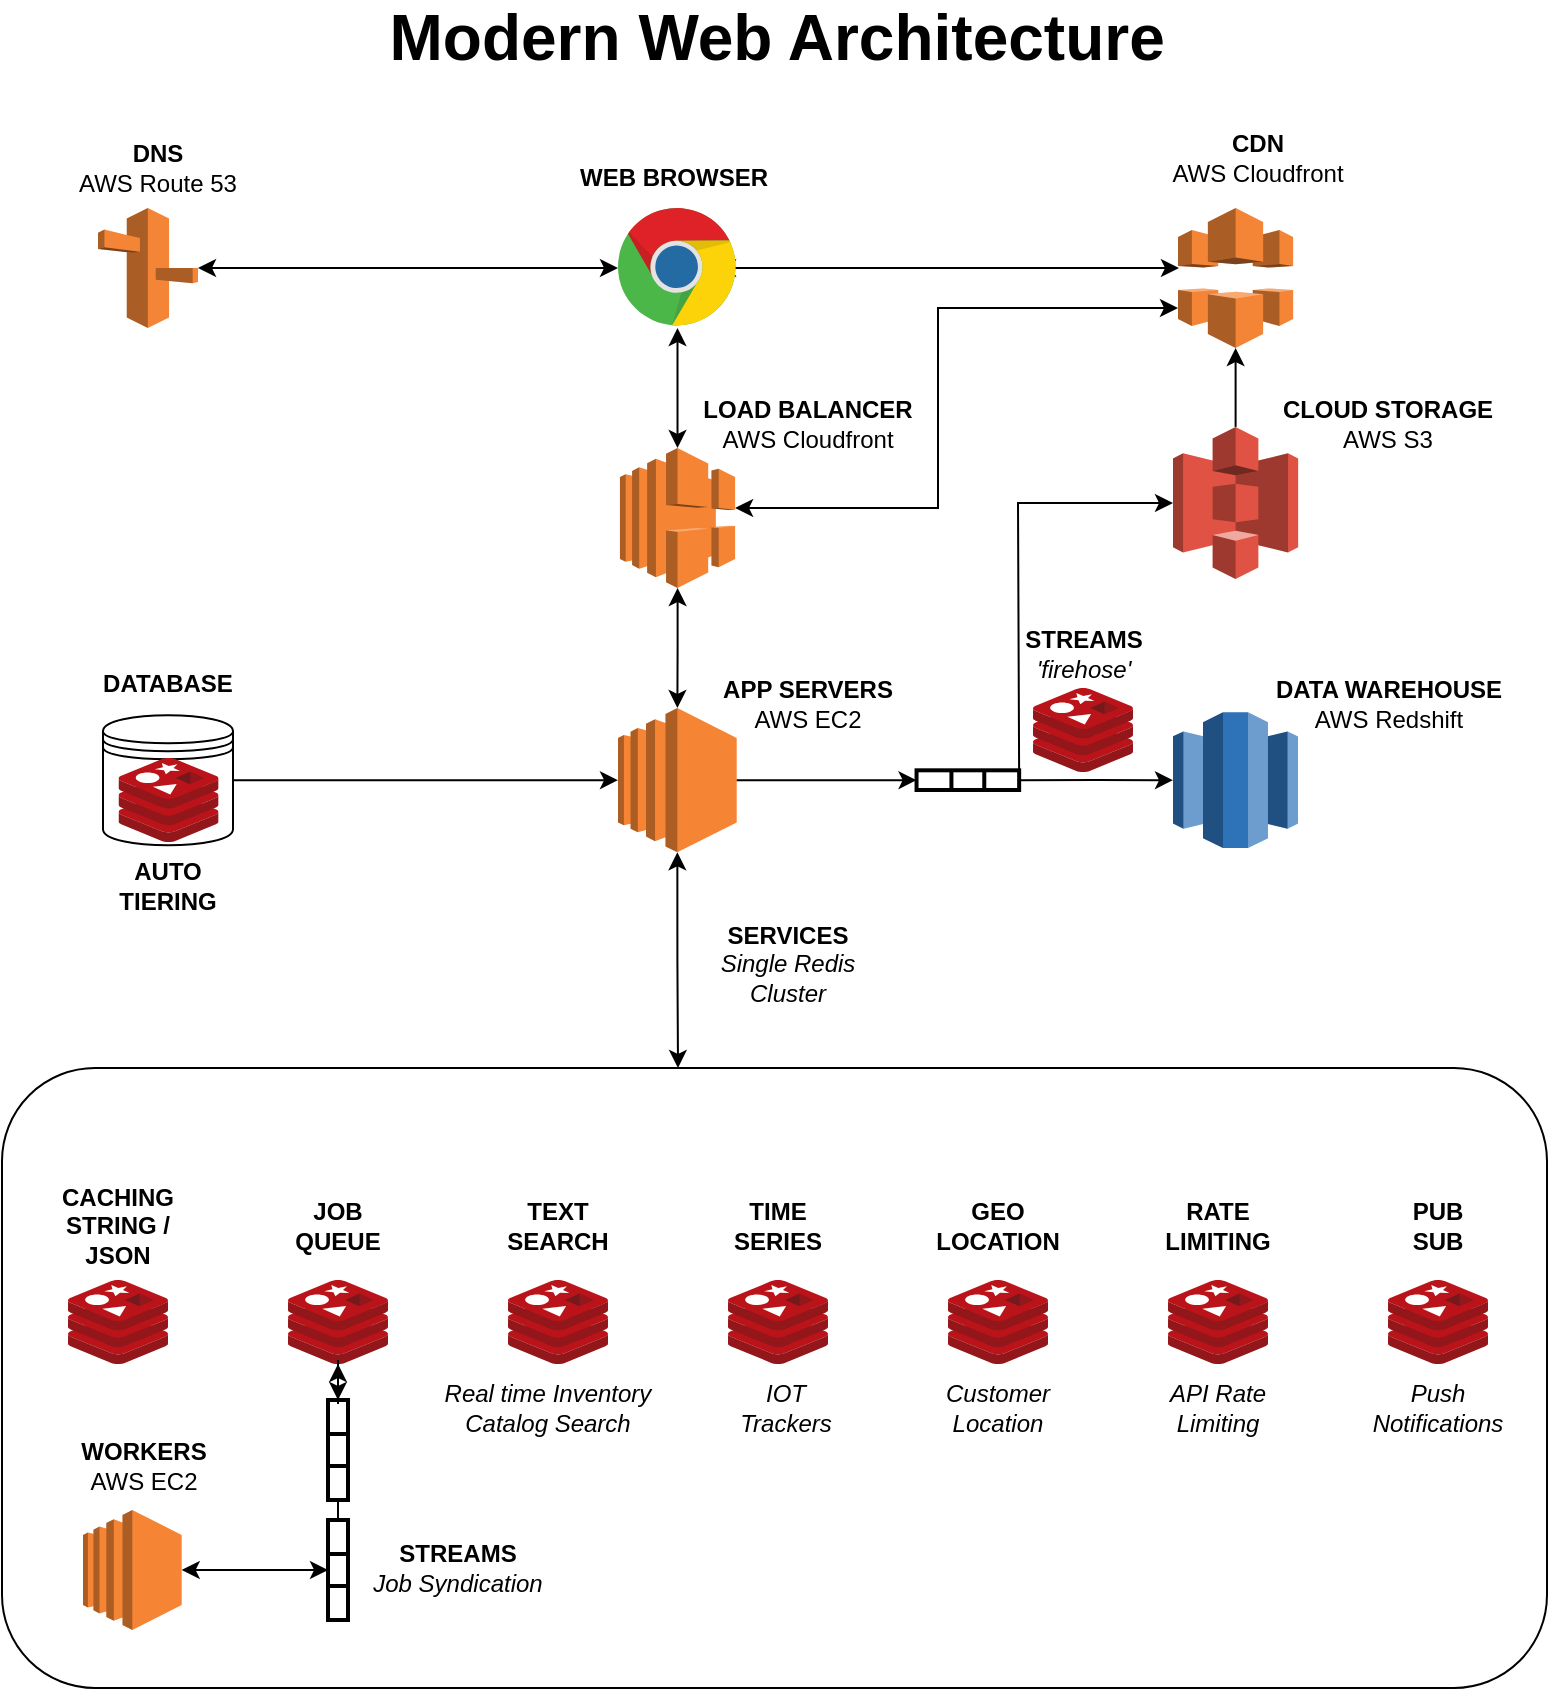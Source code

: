 <mxfile version="22.1.16" type="github">
  <diagram name="Page-1" id="AaMWgPsMxkMeqbZModzo">
    <mxGraphModel dx="977" dy="619" grid="1" gridSize="10" guides="1" tooltips="1" connect="1" arrows="1" fold="1" page="1" pageScale="1" pageWidth="827" pageHeight="1169" math="0" shadow="0">
      <root>
        <mxCell id="0" />
        <mxCell id="1" parent="0" />
        <mxCell id="kEYijuz1bv-vJgQnE_e6-61" value="" style="rounded=1;whiteSpace=wrap;html=1;" vertex="1" parent="1">
          <mxGeometry x="22" y="550" width="772.5" height="310" as="geometry" />
        </mxCell>
        <mxCell id="kEYijuz1bv-vJgQnE_e6-85" value="Modern Web Architecture&amp;nbsp;" style="text;strokeColor=none;align=center;fillColor=none;html=1;verticalAlign=middle;whiteSpace=wrap;rounded=0;fontStyle=1;fontSize=32;" vertex="1" parent="1">
          <mxGeometry x="209" y="20" width="410" height="30" as="geometry" />
        </mxCell>
        <mxCell id="kEYijuz1bv-vJgQnE_e6-14" value="" style="shape=datastore;whiteSpace=wrap;html=1;" vertex="1" parent="1">
          <mxGeometry x="72.5" y="373.58" width="65" height="65" as="geometry" />
        </mxCell>
        <mxCell id="kEYijuz1bv-vJgQnE_e6-1" value="" style="outlineConnect=0;dashed=0;verticalLabelPosition=bottom;verticalAlign=top;align=center;html=1;shape=mxgraph.aws3.route_53;fillColor=#F58536;gradientColor=none;" vertex="1" parent="1">
          <mxGeometry x="70" y="120" width="50" height="60" as="geometry" />
        </mxCell>
        <mxCell id="kEYijuz1bv-vJgQnE_e6-2" value="&lt;b&gt;DNS&lt;/b&gt;&lt;br&gt;AWS Route 53" style="text;strokeColor=none;align=center;fillColor=none;html=1;verticalAlign=middle;whiteSpace=wrap;rounded=0;" vertex="1" parent="1">
          <mxGeometry x="40" y="70" width="120" height="60" as="geometry" />
        </mxCell>
        <mxCell id="kEYijuz1bv-vJgQnE_e6-48" style="edgeStyle=orthogonalEdgeStyle;rounded=0;orthogonalLoop=1;jettySize=auto;html=1;startArrow=classic;startFill=1;" edge="1" parent="1">
          <mxGeometry relative="1" as="geometry">
            <mxPoint x="610.48" y="150" as="targetPoint" />
            <mxPoint x="380.0" y="150.0" as="sourcePoint" />
          </mxGeometry>
        </mxCell>
        <mxCell id="kEYijuz1bv-vJgQnE_e6-6" value="" style="dashed=0;outlineConnect=0;html=1;align=center;labelPosition=center;verticalLabelPosition=bottom;verticalAlign=top;shape=mxgraph.weblogos.chrome" vertex="1" parent="1">
          <mxGeometry x="330" y="120" width="59.52" height="60" as="geometry" />
        </mxCell>
        <mxCell id="kEYijuz1bv-vJgQnE_e6-43" style="edgeStyle=orthogonalEdgeStyle;rounded=0;orthogonalLoop=1;jettySize=auto;html=1;startArrow=classic;startFill=1;" edge="1" parent="1" source="kEYijuz1bv-vJgQnE_e6-1" target="kEYijuz1bv-vJgQnE_e6-6">
          <mxGeometry relative="1" as="geometry" />
        </mxCell>
        <mxCell id="kEYijuz1bv-vJgQnE_e6-7" value="&lt;b&gt;WEB BROWSER&lt;br&gt;&lt;/b&gt;" style="text;strokeColor=none;align=center;fillColor=none;html=1;verticalAlign=middle;whiteSpace=wrap;rounded=0;" vertex="1" parent="1">
          <mxGeometry x="300" y="90" width="116.2" height="30" as="geometry" />
        </mxCell>
        <mxCell id="kEYijuz1bv-vJgQnE_e6-8" value="" style="outlineConnect=0;dashed=0;verticalLabelPosition=bottom;verticalAlign=top;align=center;html=1;shape=mxgraph.aws3.cloudfront;fillColor=#F58536;gradientColor=none;" vertex="1" parent="1">
          <mxGeometry x="610" y="120" width="57.58" height="70" as="geometry" />
        </mxCell>
        <mxCell id="kEYijuz1bv-vJgQnE_e6-9" value="&lt;b&gt;CDN&lt;/b&gt;&lt;br&gt;AWS Cloudfront" style="text;strokeColor=none;align=center;fillColor=none;html=1;verticalAlign=middle;whiteSpace=wrap;rounded=0;" vertex="1" parent="1">
          <mxGeometry x="600" y="70" width="100" height="50" as="geometry" />
        </mxCell>
        <mxCell id="kEYijuz1bv-vJgQnE_e6-47" style="edgeStyle=orthogonalEdgeStyle;rounded=0;orthogonalLoop=1;jettySize=auto;html=1;startArrow=classic;startFill=1;" edge="1" parent="1" source="kEYijuz1bv-vJgQnE_e6-10" target="kEYijuz1bv-vJgQnE_e6-8">
          <mxGeometry relative="1" as="geometry">
            <mxPoint x="500" y="190" as="targetPoint" />
            <Array as="points">
              <mxPoint x="490" y="270" />
              <mxPoint x="490" y="170" />
            </Array>
          </mxGeometry>
        </mxCell>
        <mxCell id="kEYijuz1bv-vJgQnE_e6-10" value="" style="outlineConnect=0;dashed=0;verticalLabelPosition=bottom;verticalAlign=top;align=center;html=1;shape=mxgraph.aws3.elastic_load_balancing;fillColor=#F58534;gradientColor=none;" vertex="1" parent="1">
          <mxGeometry x="330.97" y="240" width="57.58" height="70" as="geometry" />
        </mxCell>
        <mxCell id="kEYijuz1bv-vJgQnE_e6-11" value="&lt;b&gt;LOAD BALANCER&lt;/b&gt;&lt;br&gt;AWS Cloudfront" style="text;strokeColor=none;align=center;fillColor=none;html=1;verticalAlign=middle;whiteSpace=wrap;rounded=0;" vertex="1" parent="1">
          <mxGeometry x="370" y="200" width="110" height="55" as="geometry" />
        </mxCell>
        <mxCell id="kEYijuz1bv-vJgQnE_e6-70" style="edgeStyle=orthogonalEdgeStyle;rounded=0;orthogonalLoop=1;jettySize=auto;html=1;exitX=0.5;exitY=1;exitDx=0;exitDy=0;exitPerimeter=0;startArrow=classic;startFill=1;" edge="1" parent="1" source="kEYijuz1bv-vJgQnE_e6-12">
          <mxGeometry relative="1" as="geometry">
            <mxPoint x="360" y="550" as="targetPoint" />
          </mxGeometry>
        </mxCell>
        <mxCell id="kEYijuz1bv-vJgQnE_e6-12" value="" style="outlineConnect=0;dashed=0;verticalLabelPosition=bottom;verticalAlign=top;align=center;html=1;shape=mxgraph.aws3.ec2;fillColor=#F58534;gradientColor=none;" vertex="1" parent="1">
          <mxGeometry x="330" y="370" width="59.35" height="72.16" as="geometry" />
        </mxCell>
        <mxCell id="kEYijuz1bv-vJgQnE_e6-46" style="edgeStyle=orthogonalEdgeStyle;rounded=0;orthogonalLoop=1;jettySize=auto;html=1;startArrow=classic;startFill=1;" edge="1" parent="1" source="kEYijuz1bv-vJgQnE_e6-10" target="kEYijuz1bv-vJgQnE_e6-12">
          <mxGeometry relative="1" as="geometry" />
        </mxCell>
        <mxCell id="kEYijuz1bv-vJgQnE_e6-13" value="&lt;b&gt;APP SERVERS&lt;/b&gt;&lt;br&gt;AWS EC2" style="text;strokeColor=none;align=center;fillColor=none;html=1;verticalAlign=middle;whiteSpace=wrap;rounded=0;" vertex="1" parent="1">
          <mxGeometry x="370" y="340" width="110" height="55" as="geometry" />
        </mxCell>
        <mxCell id="kEYijuz1bv-vJgQnE_e6-72" style="edgeStyle=orthogonalEdgeStyle;rounded=0;orthogonalLoop=1;jettySize=auto;html=1;exitX=1;exitY=0.5;exitDx=0;exitDy=0;" edge="1" parent="1" source="kEYijuz1bv-vJgQnE_e6-14" target="kEYijuz1bv-vJgQnE_e6-12">
          <mxGeometry relative="1" as="geometry" />
        </mxCell>
        <mxCell id="kEYijuz1bv-vJgQnE_e6-15" value="&lt;b&gt;DATABASE&lt;/b&gt;" style="text;strokeColor=none;align=center;fillColor=none;html=1;verticalAlign=middle;whiteSpace=wrap;rounded=0;" vertex="1" parent="1">
          <mxGeometry x="50.27" y="330" width="110" height="55" as="geometry" />
        </mxCell>
        <mxCell id="kEYijuz1bv-vJgQnE_e6-16" value="" style="outlineConnect=0;dashed=0;verticalLabelPosition=bottom;verticalAlign=top;align=center;html=1;shape=mxgraph.aws3.s3;fillColor=#E05243;gradientColor=none;" vertex="1" parent="1">
          <mxGeometry x="607.5" y="229.45" width="62.58" height="76.09" as="geometry" />
        </mxCell>
        <mxCell id="kEYijuz1bv-vJgQnE_e6-51" value="" style="edgeStyle=orthogonalEdgeStyle;rounded=0;orthogonalLoop=1;jettySize=auto;html=1;startArrow=classic;startFill=1;endArrow=none;endFill=0;" edge="1" parent="1" source="kEYijuz1bv-vJgQnE_e6-8" target="kEYijuz1bv-vJgQnE_e6-16">
          <mxGeometry relative="1" as="geometry" />
        </mxCell>
        <mxCell id="kEYijuz1bv-vJgQnE_e6-17" value="&lt;b&gt;CLOUD STORAGE&lt;/b&gt;&lt;br&gt;AWS S3" style="text;strokeColor=none;align=center;fillColor=none;html=1;verticalAlign=middle;whiteSpace=wrap;rounded=0;" vertex="1" parent="1">
          <mxGeometry x="660" y="200" width="110" height="55" as="geometry" />
        </mxCell>
        <mxCell id="kEYijuz1bv-vJgQnE_e6-19" value="" style="outlineConnect=0;dashed=0;verticalLabelPosition=bottom;verticalAlign=top;align=center;html=1;shape=mxgraph.aws3.redshift;fillColor=#2E73B8;gradientColor=none;" vertex="1" parent="1">
          <mxGeometry x="607.5" y="372.16" width="62.5" height="67.84" as="geometry" />
        </mxCell>
        <mxCell id="kEYijuz1bv-vJgQnE_e6-20" value="&lt;b&gt;DATA WAREHOUSE&lt;/b&gt;&lt;br&gt;AWS Redshift" style="text;strokeColor=none;align=center;fillColor=none;html=1;verticalAlign=middle;whiteSpace=wrap;rounded=0;" vertex="1" parent="1">
          <mxGeometry x="652.5" y="340" width="125" height="55" as="geometry" />
        </mxCell>
        <mxCell id="kEYijuz1bv-vJgQnE_e6-21" value="" style="image;sketch=0;aspect=fixed;html=1;points=[];align=center;fontSize=12;image=img/lib/mscae/Cache_Redis_Product.svg;" vertex="1" parent="1">
          <mxGeometry x="55" y="656" width="50" height="42" as="geometry" />
        </mxCell>
        <mxCell id="kEYijuz1bv-vJgQnE_e6-22" value="" style="image;sketch=0;aspect=fixed;html=1;points=[];align=center;fontSize=12;image=img/lib/mscae/Cache_Redis_Product.svg;" vertex="1" parent="1">
          <mxGeometry x="165" y="656" width="50" height="42" as="geometry" />
        </mxCell>
        <mxCell id="kEYijuz1bv-vJgQnE_e6-23" value="" style="image;sketch=0;aspect=fixed;html=1;points=[];align=center;fontSize=12;image=img/lib/mscae/Cache_Redis_Product.svg;" vertex="1" parent="1">
          <mxGeometry x="275" y="656" width="50" height="42" as="geometry" />
        </mxCell>
        <mxCell id="kEYijuz1bv-vJgQnE_e6-24" value="" style="image;sketch=0;aspect=fixed;html=1;points=[];align=center;fontSize=12;image=img/lib/mscae/Cache_Redis_Product.svg;" vertex="1" parent="1">
          <mxGeometry x="385" y="656" width="50" height="42" as="geometry" />
        </mxCell>
        <mxCell id="kEYijuz1bv-vJgQnE_e6-25" value="" style="image;sketch=0;aspect=fixed;html=1;points=[];align=center;fontSize=12;image=img/lib/mscae/Cache_Redis_Product.svg;" vertex="1" parent="1">
          <mxGeometry x="495" y="656" width="50" height="42" as="geometry" />
        </mxCell>
        <mxCell id="kEYijuz1bv-vJgQnE_e6-26" value="&lt;b&gt;CACHING&lt;br&gt;STRING / JSON&lt;br&gt;&lt;/b&gt;" style="text;strokeColor=none;align=center;fillColor=none;html=1;verticalAlign=middle;whiteSpace=wrap;rounded=0;" vertex="1" parent="1">
          <mxGeometry x="50" y="601" width="60" height="55" as="geometry" />
        </mxCell>
        <mxCell id="kEYijuz1bv-vJgQnE_e6-27" value="&lt;b&gt;JOB &lt;br&gt;QUEUE&lt;/b&gt;" style="text;strokeColor=none;align=center;fillColor=none;html=1;verticalAlign=middle;whiteSpace=wrap;rounded=0;" vertex="1" parent="1">
          <mxGeometry x="160" y="615" width="60" height="27" as="geometry" />
        </mxCell>
        <mxCell id="kEYijuz1bv-vJgQnE_e6-84" style="edgeStyle=orthogonalEdgeStyle;rounded=0;orthogonalLoop=1;jettySize=auto;html=1;exitX=0.5;exitY=1;exitDx=0;exitDy=0;entryX=0.5;entryY=0;entryDx=0;entryDy=0;endArrow=none;endFill=0;" edge="1" parent="1" source="kEYijuz1bv-vJgQnE_e6-28" target="kEYijuz1bv-vJgQnE_e6-29">
          <mxGeometry relative="1" as="geometry" />
        </mxCell>
        <mxCell id="kEYijuz1bv-vJgQnE_e6-28" value="" style="strokeWidth=2;html=1;shape=mxgraph.lean_mapping.buffer_or_safety_stock;" vertex="1" parent="1">
          <mxGeometry x="185" y="716" width="10" height="50" as="geometry" />
        </mxCell>
        <mxCell id="kEYijuz1bv-vJgQnE_e6-79" style="edgeStyle=orthogonalEdgeStyle;rounded=0;orthogonalLoop=1;jettySize=auto;html=1;entryX=0.5;entryY=0;entryDx=0;entryDy=0;startArrow=classic;startFill=1;" edge="1" parent="1" source="kEYijuz1bv-vJgQnE_e6-22" target="kEYijuz1bv-vJgQnE_e6-28">
          <mxGeometry relative="1" as="geometry" />
        </mxCell>
        <mxCell id="kEYijuz1bv-vJgQnE_e6-29" value="" style="strokeWidth=2;html=1;shape=mxgraph.lean_mapping.buffer_or_safety_stock;" vertex="1" parent="1">
          <mxGeometry x="185" y="776" width="10" height="50" as="geometry" />
        </mxCell>
        <mxCell id="kEYijuz1bv-vJgQnE_e6-74" style="edgeStyle=orthogonalEdgeStyle;rounded=0;orthogonalLoop=1;jettySize=auto;html=1;entryX=0;entryY=0.5;entryDx=0;entryDy=0;startArrow=classic;startFill=1;" edge="1" parent="1" source="kEYijuz1bv-vJgQnE_e6-30" target="kEYijuz1bv-vJgQnE_e6-29">
          <mxGeometry relative="1" as="geometry" />
        </mxCell>
        <mxCell id="kEYijuz1bv-vJgQnE_e6-30" value="" style="outlineConnect=0;dashed=0;verticalLabelPosition=bottom;verticalAlign=top;align=center;html=1;shape=mxgraph.aws3.ec2;fillColor=#F58534;gradientColor=none;" vertex="1" parent="1">
          <mxGeometry x="62.5" y="771" width="49.35" height="60" as="geometry" />
        </mxCell>
        <mxCell id="kEYijuz1bv-vJgQnE_e6-31" value="&lt;b&gt;WORKERS&lt;/b&gt;&lt;br&gt;AWS EC2" style="text;strokeColor=none;align=center;fillColor=none;html=1;verticalAlign=middle;whiteSpace=wrap;rounded=0;" vertex="1" parent="1">
          <mxGeometry x="37.5" y="721" width="110" height="55" as="geometry" />
        </mxCell>
        <mxCell id="kEYijuz1bv-vJgQnE_e6-32" value="&lt;b&gt;TEXT&lt;br&gt;SEARCH&lt;/b&gt;" style="text;strokeColor=none;align=center;fillColor=none;html=1;verticalAlign=middle;whiteSpace=wrap;rounded=0;" vertex="1" parent="1">
          <mxGeometry x="270" y="615" width="60" height="27" as="geometry" />
        </mxCell>
        <mxCell id="kEYijuz1bv-vJgQnE_e6-33" value="&lt;b&gt;TIME&lt;br&gt;SERIES&lt;/b&gt;" style="text;strokeColor=none;align=center;fillColor=none;html=1;verticalAlign=middle;whiteSpace=wrap;rounded=0;" vertex="1" parent="1">
          <mxGeometry x="380" y="615" width="60" height="27" as="geometry" />
        </mxCell>
        <mxCell id="kEYijuz1bv-vJgQnE_e6-34" value="&lt;b&gt;GEO&lt;br&gt;LOCATION&lt;br&gt;&lt;/b&gt;" style="text;strokeColor=none;align=center;fillColor=none;html=1;verticalAlign=middle;whiteSpace=wrap;rounded=0;" vertex="1" parent="1">
          <mxGeometry x="490" y="615" width="60" height="27" as="geometry" />
        </mxCell>
        <mxCell id="kEYijuz1bv-vJgQnE_e6-35" value="&lt;b&gt;RATE&lt;br&gt;LIMITING&lt;br&gt;&lt;/b&gt;" style="text;strokeColor=none;align=center;fillColor=none;html=1;verticalAlign=middle;whiteSpace=wrap;rounded=0;" vertex="1" parent="1">
          <mxGeometry x="600" y="615" width="60" height="27" as="geometry" />
        </mxCell>
        <mxCell id="kEYijuz1bv-vJgQnE_e6-36" value="" style="image;sketch=0;aspect=fixed;html=1;points=[];align=center;fontSize=12;image=img/lib/mscae/Cache_Redis_Product.svg;" vertex="1" parent="1">
          <mxGeometry x="605" y="656" width="50" height="42" as="geometry" />
        </mxCell>
        <mxCell id="kEYijuz1bv-vJgQnE_e6-37" value="&lt;b&gt;PUB&lt;br&gt;SUB&lt;br&gt;&lt;/b&gt;" style="text;strokeColor=none;align=center;fillColor=none;html=1;verticalAlign=middle;whiteSpace=wrap;rounded=0;" vertex="1" parent="1">
          <mxGeometry x="710" y="615" width="60" height="27" as="geometry" />
        </mxCell>
        <mxCell id="kEYijuz1bv-vJgQnE_e6-38" value="" style="image;sketch=0;aspect=fixed;html=1;points=[];align=center;fontSize=12;image=img/lib/mscae/Cache_Redis_Product.svg;" vertex="1" parent="1">
          <mxGeometry x="715" y="656" width="50" height="42" as="geometry" />
        </mxCell>
        <mxCell id="kEYijuz1bv-vJgQnE_e6-39" value="" style="image;sketch=0;aspect=fixed;html=1;points=[];align=center;fontSize=12;image=img/lib/mscae/Cache_Redis_Product.svg;" vertex="1" parent="1">
          <mxGeometry x="80.27" y="395" width="50" height="42" as="geometry" />
        </mxCell>
        <mxCell id="kEYijuz1bv-vJgQnE_e6-40" value="&lt;b&gt;AUTO TIERING&lt;br&gt;&lt;/b&gt;" style="text;strokeColor=none;align=center;fillColor=none;html=1;verticalAlign=middle;whiteSpace=wrap;rounded=0;" vertex="1" parent="1">
          <mxGeometry x="75.27" y="431.73" width="60" height="55" as="geometry" />
        </mxCell>
        <mxCell id="kEYijuz1bv-vJgQnE_e6-55" value="" style="edgeStyle=orthogonalEdgeStyle;rounded=0;orthogonalLoop=1;jettySize=auto;html=1;" edge="1" parent="1" source="kEYijuz1bv-vJgQnE_e6-42" target="kEYijuz1bv-vJgQnE_e6-19">
          <mxGeometry relative="1" as="geometry" />
        </mxCell>
        <mxCell id="kEYijuz1bv-vJgQnE_e6-42" value="" style="strokeWidth=2;html=1;shape=mxgraph.lean_mapping.buffer_or_safety_stock;rotation=90;" vertex="1" parent="1">
          <mxGeometry x="500" y="380.43" width="9.85" height="51.3" as="geometry" />
        </mxCell>
        <mxCell id="kEYijuz1bv-vJgQnE_e6-45" style="edgeStyle=orthogonalEdgeStyle;rounded=0;orthogonalLoop=1;jettySize=auto;html=1;entryX=0.5;entryY=0;entryDx=0;entryDy=0;entryPerimeter=0;startArrow=classic;startFill=1;" edge="1" parent="1" source="kEYijuz1bv-vJgQnE_e6-6" target="kEYijuz1bv-vJgQnE_e6-10">
          <mxGeometry relative="1" as="geometry" />
        </mxCell>
        <mxCell id="kEYijuz1bv-vJgQnE_e6-54" value="" style="edgeStyle=orthogonalEdgeStyle;rounded=0;orthogonalLoop=1;jettySize=auto;html=1;" edge="1" parent="1" source="kEYijuz1bv-vJgQnE_e6-12" target="kEYijuz1bv-vJgQnE_e6-42">
          <mxGeometry relative="1" as="geometry" />
        </mxCell>
        <mxCell id="kEYijuz1bv-vJgQnE_e6-57" style="edgeStyle=orthogonalEdgeStyle;rounded=0;orthogonalLoop=1;jettySize=auto;html=1;entryX=0;entryY=0.5;entryDx=0;entryDy=0;entryPerimeter=0;" edge="1" parent="1" source="kEYijuz1bv-vJgQnE_e6-42" target="kEYijuz1bv-vJgQnE_e6-16">
          <mxGeometry relative="1" as="geometry">
            <Array as="points">
              <mxPoint x="530" y="406" />
              <mxPoint x="530" y="268" />
            </Array>
          </mxGeometry>
        </mxCell>
        <mxCell id="kEYijuz1bv-vJgQnE_e6-59" value="&lt;b&gt;STREAMS&lt;/b&gt;&lt;br&gt;&lt;i&gt;&#39;firehose&#39;&lt;/i&gt;" style="text;strokeColor=none;align=center;fillColor=none;html=1;verticalAlign=middle;whiteSpace=wrap;rounded=0;" vertex="1" parent="1">
          <mxGeometry x="507.5" y="315" width="110" height="55" as="geometry" />
        </mxCell>
        <mxCell id="kEYijuz1bv-vJgQnE_e6-60" value="" style="image;sketch=0;aspect=fixed;html=1;points=[];align=center;fontSize=12;image=img/lib/mscae/Cache_Redis_Product.svg;" vertex="1" parent="1">
          <mxGeometry x="537.5" y="360" width="50" height="42" as="geometry" />
        </mxCell>
        <mxCell id="kEYijuz1bv-vJgQnE_e6-81" value="&lt;b&gt;SERVICES&lt;/b&gt;&lt;br&gt;&lt;i&gt;Single Redis Cluster&lt;/i&gt;" style="text;strokeColor=none;align=center;fillColor=none;html=1;verticalAlign=middle;whiteSpace=wrap;rounded=0;" vertex="1" parent="1">
          <mxGeometry x="360" y="470" width="110" height="55" as="geometry" />
        </mxCell>
        <mxCell id="kEYijuz1bv-vJgQnE_e6-82" value="&lt;b&gt;STREAMS&lt;/b&gt;&lt;br&gt;&lt;i&gt;Job Syndication&lt;/i&gt;" style="text;strokeColor=none;align=center;fillColor=none;html=1;verticalAlign=middle;whiteSpace=wrap;rounded=0;" vertex="1" parent="1">
          <mxGeometry x="195" y="790" width="110" height="20" as="geometry" />
        </mxCell>
        <mxCell id="kEYijuz1bv-vJgQnE_e6-86" value="&lt;i&gt;Real time Inventory&lt;br&gt;Catalog Search&lt;br&gt;&lt;/i&gt;" style="text;strokeColor=none;align=center;fillColor=none;html=1;verticalAlign=middle;whiteSpace=wrap;rounded=0;" vertex="1" parent="1">
          <mxGeometry x="240" y="710" width="110" height="20" as="geometry" />
        </mxCell>
        <mxCell id="kEYijuz1bv-vJgQnE_e6-87" value="&lt;i&gt;IOT&lt;br&gt;Trackers&lt;br&gt;&lt;/i&gt;" style="text;strokeColor=none;align=center;fillColor=none;html=1;verticalAlign=middle;whiteSpace=wrap;rounded=0;" vertex="1" parent="1">
          <mxGeometry x="359" y="710" width="110" height="20" as="geometry" />
        </mxCell>
        <mxCell id="kEYijuz1bv-vJgQnE_e6-88" value="&lt;i&gt;Customer &lt;br&gt;Location&lt;br&gt;&lt;/i&gt;" style="text;strokeColor=none;align=center;fillColor=none;html=1;verticalAlign=middle;whiteSpace=wrap;rounded=0;" vertex="1" parent="1">
          <mxGeometry x="465" y="710" width="110" height="20" as="geometry" />
        </mxCell>
        <mxCell id="kEYijuz1bv-vJgQnE_e6-89" value="&lt;i&gt;API Rate&lt;br&gt;Limiting&lt;br&gt;&lt;/i&gt;" style="text;strokeColor=none;align=center;fillColor=none;html=1;verticalAlign=middle;whiteSpace=wrap;rounded=0;" vertex="1" parent="1">
          <mxGeometry x="575" y="710" width="110" height="20" as="geometry" />
        </mxCell>
        <mxCell id="kEYijuz1bv-vJgQnE_e6-90" value="&lt;i&gt;Push&lt;br&gt;Notifications&lt;br&gt;&lt;/i&gt;" style="text;strokeColor=none;align=center;fillColor=none;html=1;verticalAlign=middle;whiteSpace=wrap;rounded=0;" vertex="1" parent="1">
          <mxGeometry x="685" y="710" width="110" height="20" as="geometry" />
        </mxCell>
      </root>
    </mxGraphModel>
  </diagram>
</mxfile>
